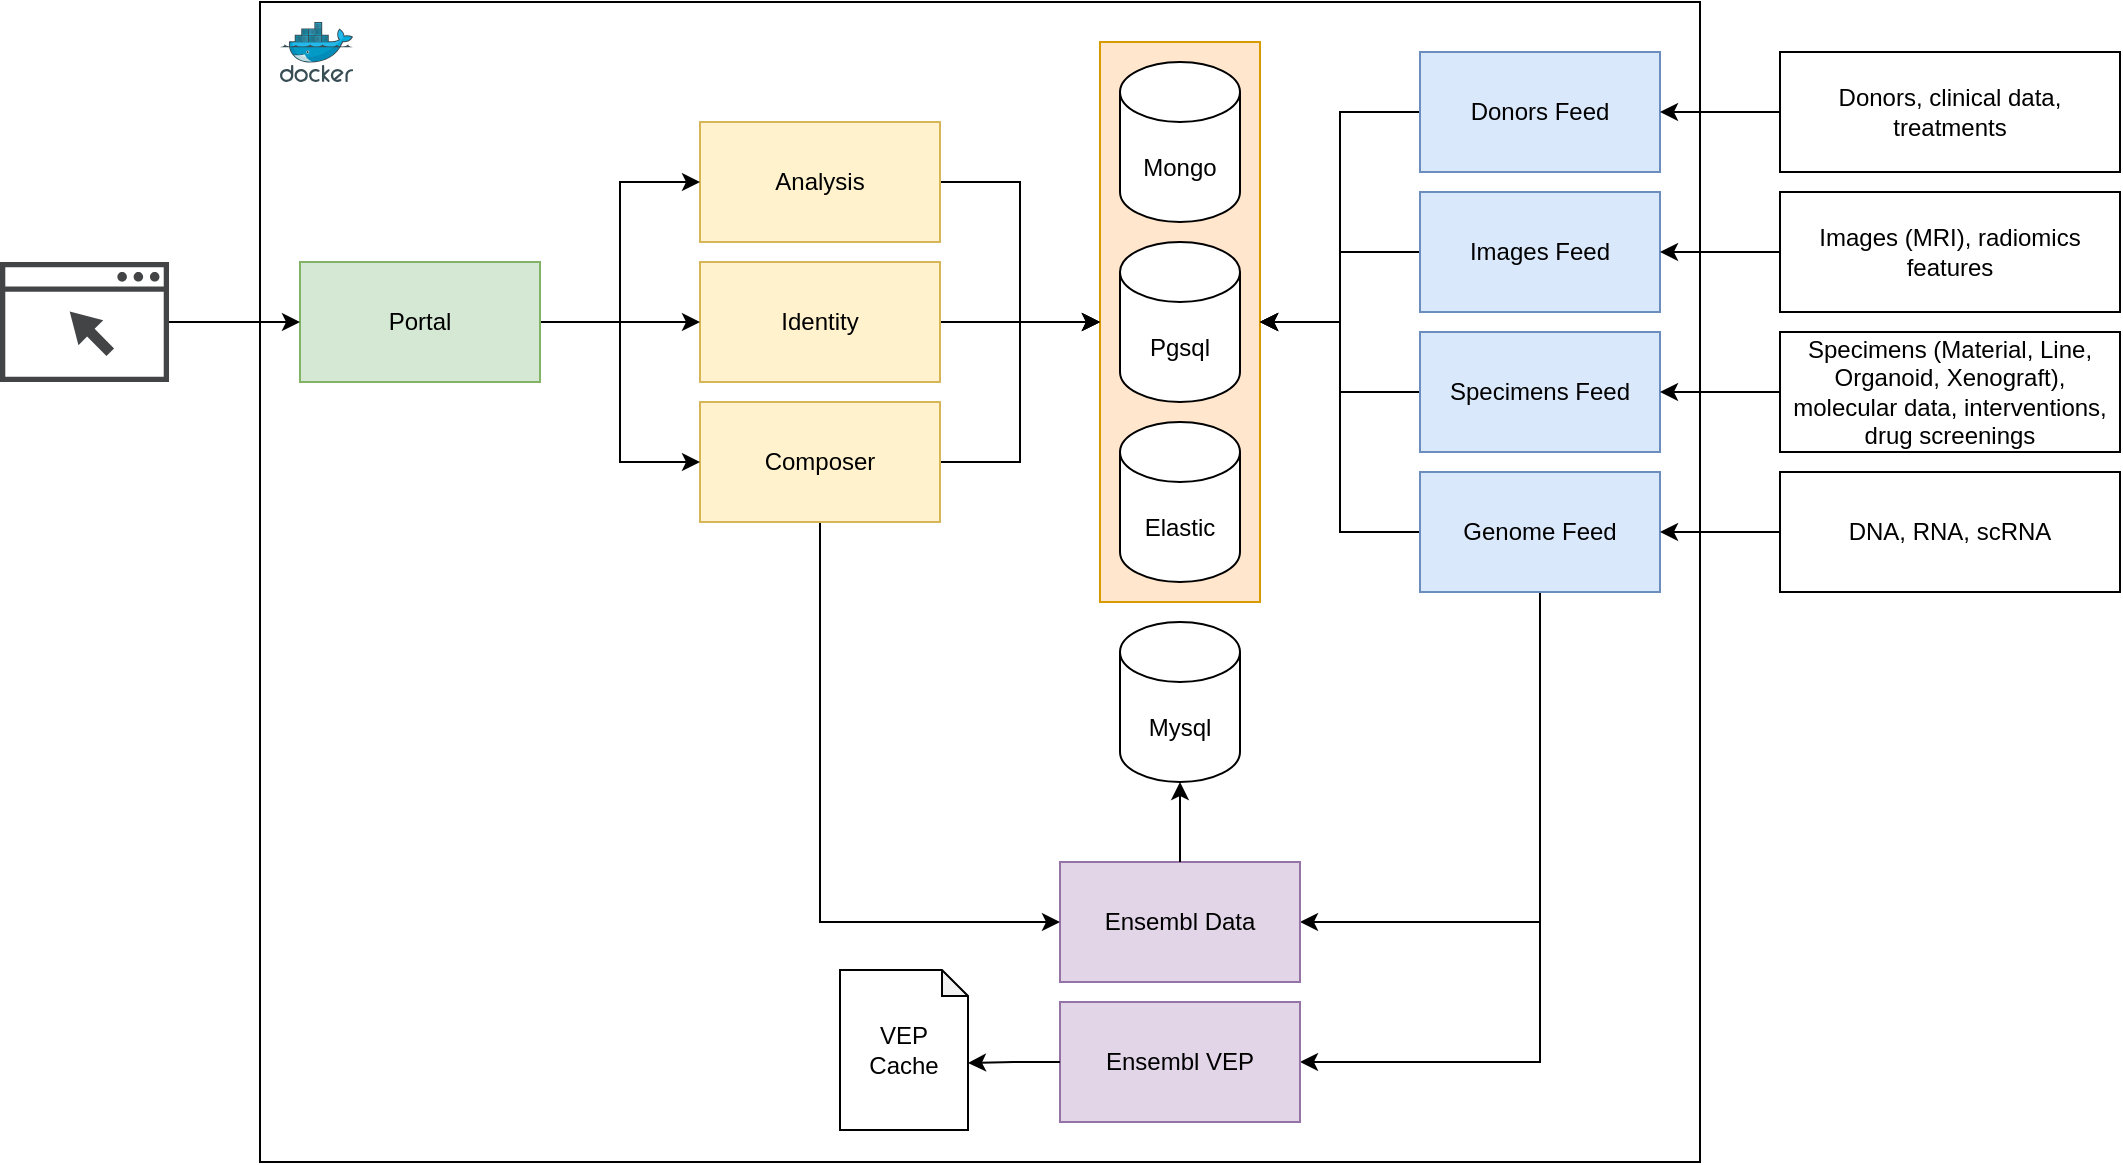 <mxfile version="24.7.6">
  <diagram name="Page-1" id="4vwu3MOw8md2TdBGTPKI">
    <mxGraphModel dx="1434" dy="761" grid="1" gridSize="10" guides="1" tooltips="1" connect="1" arrows="1" fold="1" page="1" pageScale="1" pageWidth="827" pageHeight="1169" math="0" shadow="0">
      <root>
        <mxCell id="0" />
        <mxCell id="1" parent="0" />
        <mxCell id="8jv0xoFYXnseK65VqHHn-44" value="" style="rounded=0;whiteSpace=wrap;html=1;" vertex="1" parent="1">
          <mxGeometry x="200" y="80" width="720" height="580" as="geometry" />
        </mxCell>
        <mxCell id="8jv0xoFYXnseK65VqHHn-5" value="" style="rounded=0;whiteSpace=wrap;html=1;fillColor=#ffe6cc;strokeColor=#d79b00;" vertex="1" parent="1">
          <mxGeometry x="620" y="100" width="80" height="280" as="geometry" />
        </mxCell>
        <mxCell id="8jv0xoFYXnseK65VqHHn-1" value="Mongo" style="shape=cylinder3;whiteSpace=wrap;html=1;boundedLbl=1;backgroundOutline=1;size=15;" vertex="1" parent="1">
          <mxGeometry x="630" y="110" width="60" height="80" as="geometry" />
        </mxCell>
        <mxCell id="8jv0xoFYXnseK65VqHHn-2" value="Pgsql" style="shape=cylinder3;whiteSpace=wrap;html=1;boundedLbl=1;backgroundOutline=1;size=15;" vertex="1" parent="1">
          <mxGeometry x="630" y="200" width="60" height="80" as="geometry" />
        </mxCell>
        <mxCell id="8jv0xoFYXnseK65VqHHn-3" value="Elastic" style="shape=cylinder3;whiteSpace=wrap;html=1;boundedLbl=1;backgroundOutline=1;size=15;" vertex="1" parent="1">
          <mxGeometry x="630" y="290" width="60" height="80" as="geometry" />
        </mxCell>
        <mxCell id="8jv0xoFYXnseK65VqHHn-4" value="Mysql" style="shape=cylinder3;whiteSpace=wrap;html=1;boundedLbl=1;backgroundOutline=1;size=15;" vertex="1" parent="1">
          <mxGeometry x="630" y="390" width="60" height="80" as="geometry" />
        </mxCell>
        <mxCell id="8jv0xoFYXnseK65VqHHn-10" style="edgeStyle=orthogonalEdgeStyle;rounded=0;orthogonalLoop=1;jettySize=auto;html=1;entryX=1;entryY=0.5;entryDx=0;entryDy=0;" edge="1" parent="1" source="8jv0xoFYXnseK65VqHHn-6" target="8jv0xoFYXnseK65VqHHn-5">
          <mxGeometry relative="1" as="geometry" />
        </mxCell>
        <mxCell id="8jv0xoFYXnseK65VqHHn-6" value="Donors Feed" style="rounded=0;whiteSpace=wrap;html=1;fillColor=#dae8fc;strokeColor=#6c8ebf;" vertex="1" parent="1">
          <mxGeometry x="780" y="105" width="120" height="60" as="geometry" />
        </mxCell>
        <mxCell id="8jv0xoFYXnseK65VqHHn-11" style="edgeStyle=orthogonalEdgeStyle;rounded=0;orthogonalLoop=1;jettySize=auto;html=1;" edge="1" parent="1" source="8jv0xoFYXnseK65VqHHn-7" target="8jv0xoFYXnseK65VqHHn-5">
          <mxGeometry relative="1" as="geometry" />
        </mxCell>
        <mxCell id="8jv0xoFYXnseK65VqHHn-7" value="Images Feed" style="rounded=0;whiteSpace=wrap;html=1;fillColor=#dae8fc;strokeColor=#6c8ebf;" vertex="1" parent="1">
          <mxGeometry x="780" y="175" width="120" height="60" as="geometry" />
        </mxCell>
        <mxCell id="8jv0xoFYXnseK65VqHHn-12" style="edgeStyle=orthogonalEdgeStyle;rounded=0;orthogonalLoop=1;jettySize=auto;html=1;entryX=1;entryY=0.5;entryDx=0;entryDy=0;" edge="1" parent="1" source="8jv0xoFYXnseK65VqHHn-8" target="8jv0xoFYXnseK65VqHHn-5">
          <mxGeometry relative="1" as="geometry" />
        </mxCell>
        <mxCell id="8jv0xoFYXnseK65VqHHn-8" value="Specimens Feed" style="rounded=0;whiteSpace=wrap;html=1;fillColor=#dae8fc;strokeColor=#6c8ebf;" vertex="1" parent="1">
          <mxGeometry x="780" y="245" width="120" height="60" as="geometry" />
        </mxCell>
        <mxCell id="8jv0xoFYXnseK65VqHHn-13" style="edgeStyle=orthogonalEdgeStyle;rounded=0;orthogonalLoop=1;jettySize=auto;html=1;entryX=1;entryY=0.5;entryDx=0;entryDy=0;" edge="1" parent="1" source="8jv0xoFYXnseK65VqHHn-9" target="8jv0xoFYXnseK65VqHHn-5">
          <mxGeometry relative="1" as="geometry" />
        </mxCell>
        <mxCell id="8jv0xoFYXnseK65VqHHn-26" style="edgeStyle=orthogonalEdgeStyle;rounded=0;orthogonalLoop=1;jettySize=auto;html=1;entryX=1;entryY=0.5;entryDx=0;entryDy=0;" edge="1" parent="1" source="8jv0xoFYXnseK65VqHHn-9" target="8jv0xoFYXnseK65VqHHn-22">
          <mxGeometry relative="1" as="geometry">
            <Array as="points">
              <mxPoint x="840" y="540" />
            </Array>
          </mxGeometry>
        </mxCell>
        <mxCell id="8jv0xoFYXnseK65VqHHn-28" style="edgeStyle=orthogonalEdgeStyle;rounded=0;orthogonalLoop=1;jettySize=auto;html=1;entryX=1;entryY=0.5;entryDx=0;entryDy=0;" edge="1" parent="1" source="8jv0xoFYXnseK65VqHHn-9" target="8jv0xoFYXnseK65VqHHn-27">
          <mxGeometry relative="1" as="geometry">
            <Array as="points">
              <mxPoint x="840" y="610" />
            </Array>
          </mxGeometry>
        </mxCell>
        <mxCell id="8jv0xoFYXnseK65VqHHn-9" value="Genome Feed" style="rounded=0;whiteSpace=wrap;html=1;fillColor=#dae8fc;strokeColor=#6c8ebf;" vertex="1" parent="1">
          <mxGeometry x="780" y="315" width="120" height="60" as="geometry" />
        </mxCell>
        <mxCell id="8jv0xoFYXnseK65VqHHn-21" style="edgeStyle=orthogonalEdgeStyle;rounded=0;orthogonalLoop=1;jettySize=auto;html=1;entryX=1;entryY=0.5;entryDx=0;entryDy=0;" edge="1" parent="1" source="8jv0xoFYXnseK65VqHHn-14" target="8jv0xoFYXnseK65VqHHn-6">
          <mxGeometry relative="1" as="geometry" />
        </mxCell>
        <mxCell id="8jv0xoFYXnseK65VqHHn-14" value="Donors, clinical data, treatments" style="rounded=0;whiteSpace=wrap;html=1;" vertex="1" parent="1">
          <mxGeometry x="960" y="105" width="170" height="60" as="geometry" />
        </mxCell>
        <mxCell id="8jv0xoFYXnseK65VqHHn-20" style="edgeStyle=orthogonalEdgeStyle;rounded=0;orthogonalLoop=1;jettySize=auto;html=1;entryX=1;entryY=0.5;entryDx=0;entryDy=0;" edge="1" parent="1" source="8jv0xoFYXnseK65VqHHn-15" target="8jv0xoFYXnseK65VqHHn-7">
          <mxGeometry relative="1" as="geometry" />
        </mxCell>
        <mxCell id="8jv0xoFYXnseK65VqHHn-15" value="Images (MRI), radiomics features" style="rounded=0;whiteSpace=wrap;html=1;" vertex="1" parent="1">
          <mxGeometry x="960" y="175" width="170" height="60" as="geometry" />
        </mxCell>
        <mxCell id="8jv0xoFYXnseK65VqHHn-19" style="edgeStyle=orthogonalEdgeStyle;rounded=0;orthogonalLoop=1;jettySize=auto;html=1;entryX=1;entryY=0.5;entryDx=0;entryDy=0;" edge="1" parent="1" source="8jv0xoFYXnseK65VqHHn-16" target="8jv0xoFYXnseK65VqHHn-8">
          <mxGeometry relative="1" as="geometry" />
        </mxCell>
        <mxCell id="8jv0xoFYXnseK65VqHHn-16" value="Specimens (Material, Line, Organoid, Xenograft), molecular data, interventions, drug screenings" style="rounded=0;whiteSpace=wrap;html=1;" vertex="1" parent="1">
          <mxGeometry x="960" y="245" width="170" height="60" as="geometry" />
        </mxCell>
        <mxCell id="8jv0xoFYXnseK65VqHHn-18" style="edgeStyle=orthogonalEdgeStyle;rounded=0;orthogonalLoop=1;jettySize=auto;html=1;entryX=1;entryY=0.5;entryDx=0;entryDy=0;" edge="1" parent="1" source="8jv0xoFYXnseK65VqHHn-17" target="8jv0xoFYXnseK65VqHHn-9">
          <mxGeometry relative="1" as="geometry" />
        </mxCell>
        <mxCell id="8jv0xoFYXnseK65VqHHn-17" value="DNA, RNA, scRNA" style="rounded=0;whiteSpace=wrap;html=1;" vertex="1" parent="1">
          <mxGeometry x="960" y="315" width="170" height="60" as="geometry" />
        </mxCell>
        <mxCell id="8jv0xoFYXnseK65VqHHn-22" value="Ensembl Data" style="rounded=0;whiteSpace=wrap;html=1;fillColor=#e1d5e7;strokeColor=#9673a6;" vertex="1" parent="1">
          <mxGeometry x="600" y="510" width="120" height="60" as="geometry" />
        </mxCell>
        <mxCell id="8jv0xoFYXnseK65VqHHn-23" style="edgeStyle=orthogonalEdgeStyle;rounded=0;orthogonalLoop=1;jettySize=auto;html=1;entryX=0.5;entryY=1;entryDx=0;entryDy=0;entryPerimeter=0;" edge="1" parent="1" source="8jv0xoFYXnseK65VqHHn-22" target="8jv0xoFYXnseK65VqHHn-4">
          <mxGeometry relative="1" as="geometry" />
        </mxCell>
        <mxCell id="8jv0xoFYXnseK65VqHHn-27" value="Ensembl VEP" style="rounded=0;whiteSpace=wrap;html=1;fillColor=#e1d5e7;strokeColor=#9673a6;" vertex="1" parent="1">
          <mxGeometry x="600" y="580" width="120" height="60" as="geometry" />
        </mxCell>
        <mxCell id="8jv0xoFYXnseK65VqHHn-29" value="VEP&lt;div&gt;Cache&lt;/div&gt;" style="shape=note;whiteSpace=wrap;html=1;backgroundOutline=1;darkOpacity=0.05;size=13;" vertex="1" parent="1">
          <mxGeometry x="490" y="564" width="64" height="80" as="geometry" />
        </mxCell>
        <mxCell id="8jv0xoFYXnseK65VqHHn-32" style="edgeStyle=orthogonalEdgeStyle;rounded=0;orthogonalLoop=1;jettySize=auto;html=1;entryX=0;entryY=0;entryDx=64;entryDy=46.5;entryPerimeter=0;" edge="1" parent="1" source="8jv0xoFYXnseK65VqHHn-27" target="8jv0xoFYXnseK65VqHHn-29">
          <mxGeometry relative="1" as="geometry" />
        </mxCell>
        <mxCell id="8jv0xoFYXnseK65VqHHn-37" style="edgeStyle=orthogonalEdgeStyle;rounded=0;orthogonalLoop=1;jettySize=auto;html=1;entryX=0;entryY=0.5;entryDx=0;entryDy=0;" edge="1" parent="1" source="8jv0xoFYXnseK65VqHHn-33" target="8jv0xoFYXnseK65VqHHn-5">
          <mxGeometry relative="1" as="geometry" />
        </mxCell>
        <mxCell id="8jv0xoFYXnseK65VqHHn-33" value="Identity" style="rounded=0;whiteSpace=wrap;html=1;fillColor=#fff2cc;strokeColor=#d6b656;" vertex="1" parent="1">
          <mxGeometry x="420" y="210" width="120" height="60" as="geometry" />
        </mxCell>
        <mxCell id="8jv0xoFYXnseK65VqHHn-36" style="edgeStyle=orthogonalEdgeStyle;rounded=0;orthogonalLoop=1;jettySize=auto;html=1;entryX=0;entryY=0.5;entryDx=0;entryDy=0;" edge="1" parent="1" source="8jv0xoFYXnseK65VqHHn-34" target="8jv0xoFYXnseK65VqHHn-5">
          <mxGeometry relative="1" as="geometry" />
        </mxCell>
        <mxCell id="8jv0xoFYXnseK65VqHHn-34" value="Analysis" style="rounded=0;whiteSpace=wrap;html=1;fillColor=#fff2cc;strokeColor=#d6b656;" vertex="1" parent="1">
          <mxGeometry x="420" y="140" width="120" height="60" as="geometry" />
        </mxCell>
        <mxCell id="8jv0xoFYXnseK65VqHHn-38" style="edgeStyle=orthogonalEdgeStyle;rounded=0;orthogonalLoop=1;jettySize=auto;html=1;entryX=0;entryY=0.5;entryDx=0;entryDy=0;" edge="1" parent="1" source="8jv0xoFYXnseK65VqHHn-35" target="8jv0xoFYXnseK65VqHHn-5">
          <mxGeometry relative="1" as="geometry" />
        </mxCell>
        <mxCell id="8jv0xoFYXnseK65VqHHn-39" style="edgeStyle=orthogonalEdgeStyle;rounded=0;orthogonalLoop=1;jettySize=auto;html=1;entryX=0;entryY=0.5;entryDx=0;entryDy=0;" edge="1" parent="1" source="8jv0xoFYXnseK65VqHHn-35" target="8jv0xoFYXnseK65VqHHn-22">
          <mxGeometry relative="1" as="geometry">
            <Array as="points">
              <mxPoint x="480" y="540" />
            </Array>
          </mxGeometry>
        </mxCell>
        <mxCell id="8jv0xoFYXnseK65VqHHn-35" value="Composer" style="rounded=0;whiteSpace=wrap;html=1;fillColor=#fff2cc;strokeColor=#d6b656;" vertex="1" parent="1">
          <mxGeometry x="420" y="280" width="120" height="60" as="geometry" />
        </mxCell>
        <mxCell id="8jv0xoFYXnseK65VqHHn-41" style="edgeStyle=orthogonalEdgeStyle;rounded=0;orthogonalLoop=1;jettySize=auto;html=1;entryX=0;entryY=0.5;entryDx=0;entryDy=0;" edge="1" parent="1" source="8jv0xoFYXnseK65VqHHn-40" target="8jv0xoFYXnseK65VqHHn-34">
          <mxGeometry relative="1" as="geometry" />
        </mxCell>
        <mxCell id="8jv0xoFYXnseK65VqHHn-42" style="edgeStyle=orthogonalEdgeStyle;rounded=0;orthogonalLoop=1;jettySize=auto;html=1;entryX=0;entryY=0.5;entryDx=0;entryDy=0;" edge="1" parent="1" source="8jv0xoFYXnseK65VqHHn-40" target="8jv0xoFYXnseK65VqHHn-33">
          <mxGeometry relative="1" as="geometry" />
        </mxCell>
        <mxCell id="8jv0xoFYXnseK65VqHHn-43" style="edgeStyle=orthogonalEdgeStyle;rounded=0;orthogonalLoop=1;jettySize=auto;html=1;entryX=0;entryY=0.5;entryDx=0;entryDy=0;" edge="1" parent="1" source="8jv0xoFYXnseK65VqHHn-40" target="8jv0xoFYXnseK65VqHHn-35">
          <mxGeometry relative="1" as="geometry" />
        </mxCell>
        <mxCell id="8jv0xoFYXnseK65VqHHn-40" value="Portal" style="rounded=0;whiteSpace=wrap;html=1;fillColor=#d5e8d4;strokeColor=#82b366;" vertex="1" parent="1">
          <mxGeometry x="220" y="210" width="120" height="60" as="geometry" />
        </mxCell>
        <mxCell id="8jv0xoFYXnseK65VqHHn-46" style="edgeStyle=orthogonalEdgeStyle;rounded=0;orthogonalLoop=1;jettySize=auto;html=1;entryX=0;entryY=0.5;entryDx=0;entryDy=0;" edge="1" parent="1" source="8jv0xoFYXnseK65VqHHn-45" target="8jv0xoFYXnseK65VqHHn-40">
          <mxGeometry relative="1" as="geometry" />
        </mxCell>
        <mxCell id="8jv0xoFYXnseK65VqHHn-45" value="" style="sketch=0;pointerEvents=1;shadow=0;dashed=0;html=1;strokeColor=none;fillColor=#434445;aspect=fixed;labelPosition=center;verticalLabelPosition=bottom;verticalAlign=top;align=center;outlineConnect=0;shape=mxgraph.vvd.web_browser;" vertex="1" parent="1">
          <mxGeometry x="70" y="210" width="84.51" height="60" as="geometry" />
        </mxCell>
        <mxCell id="8jv0xoFYXnseK65VqHHn-47" value="" style="image;sketch=0;aspect=fixed;html=1;points=[];align=center;fontSize=12;image=img/lib/mscae/Docker.svg;" vertex="1" parent="1">
          <mxGeometry x="210" y="90" width="36.59" height="30" as="geometry" />
        </mxCell>
      </root>
    </mxGraphModel>
  </diagram>
</mxfile>
